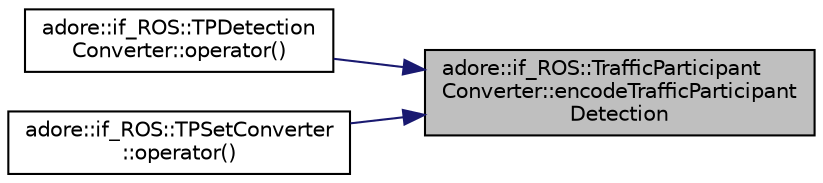 digraph "adore::if_ROS::TrafficParticipantConverter::encodeTrafficParticipantDetection"
{
 // LATEX_PDF_SIZE
  edge [fontname="Helvetica",fontsize="10",labelfontname="Helvetica",labelfontsize="10"];
  node [fontname="Helvetica",fontsize="10",shape=record];
  rankdir="RL";
  Node1 [label="adore::if_ROS::TrafficParticipant\lConverter::encodeTrafficParticipant\lDetection",height=0.2,width=0.4,color="black", fillcolor="grey75", style="filled", fontcolor="black",tooltip=" "];
  Node1 -> Node2 [dir="back",color="midnightblue",fontsize="10",style="solid",fontname="Helvetica"];
  Node2 [label="adore::if_ROS::TPDetection\lConverter::operator()",height=0.2,width=0.4,color="black", fillcolor="white", style="filled",URL="$classadore_1_1if__ROS_1_1TPDetectionConverter.html#a9abf83555199bcc752a69921dfdcf87d",tooltip=" "];
  Node1 -> Node3 [dir="back",color="midnightblue",fontsize="10",style="solid",fontname="Helvetica"];
  Node3 [label="adore::if_ROS::TPSetConverter\l::operator()",height=0.2,width=0.4,color="black", fillcolor="white", style="filled",URL="$classadore_1_1if__ROS_1_1TPSetConverter.html#a3bea8628cf9abaf171f8a1040e95bcce",tooltip=" "];
}
